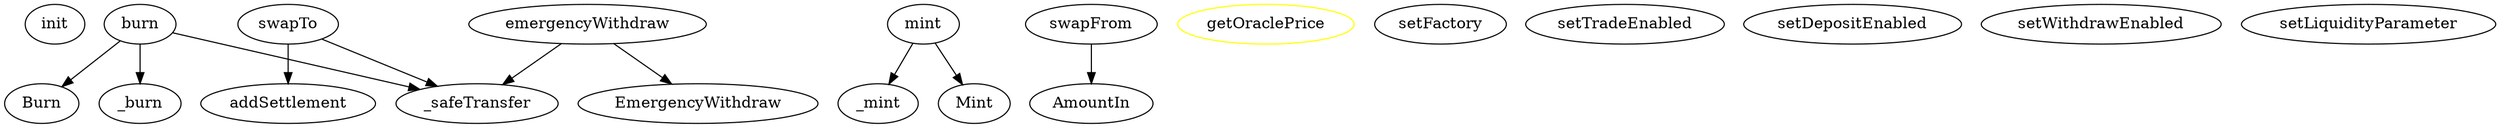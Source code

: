 strict digraph {
  init
  _safeTransfer
  mint
  _mint
  Mint
  burn
  _burn
  Burn
  swapTo
  addSettlement
  swapFrom
  AmountIn
  getOraclePrice [color=yellow]
  setFactory
  setTradeEnabled
  setDepositEnabled
  setWithdrawEnabled
  setLiquidityParameter
  emergencyWithdraw
  EmergencyWithdraw
  mint -> _mint
  mint -> Mint
  burn -> _burn
  burn -> _safeTransfer
  burn -> Burn
  swapTo -> addSettlement
  swapTo -> _safeTransfer
  swapFrom -> AmountIn
  emergencyWithdraw -> _safeTransfer
  emergencyWithdraw -> EmergencyWithdraw
}

